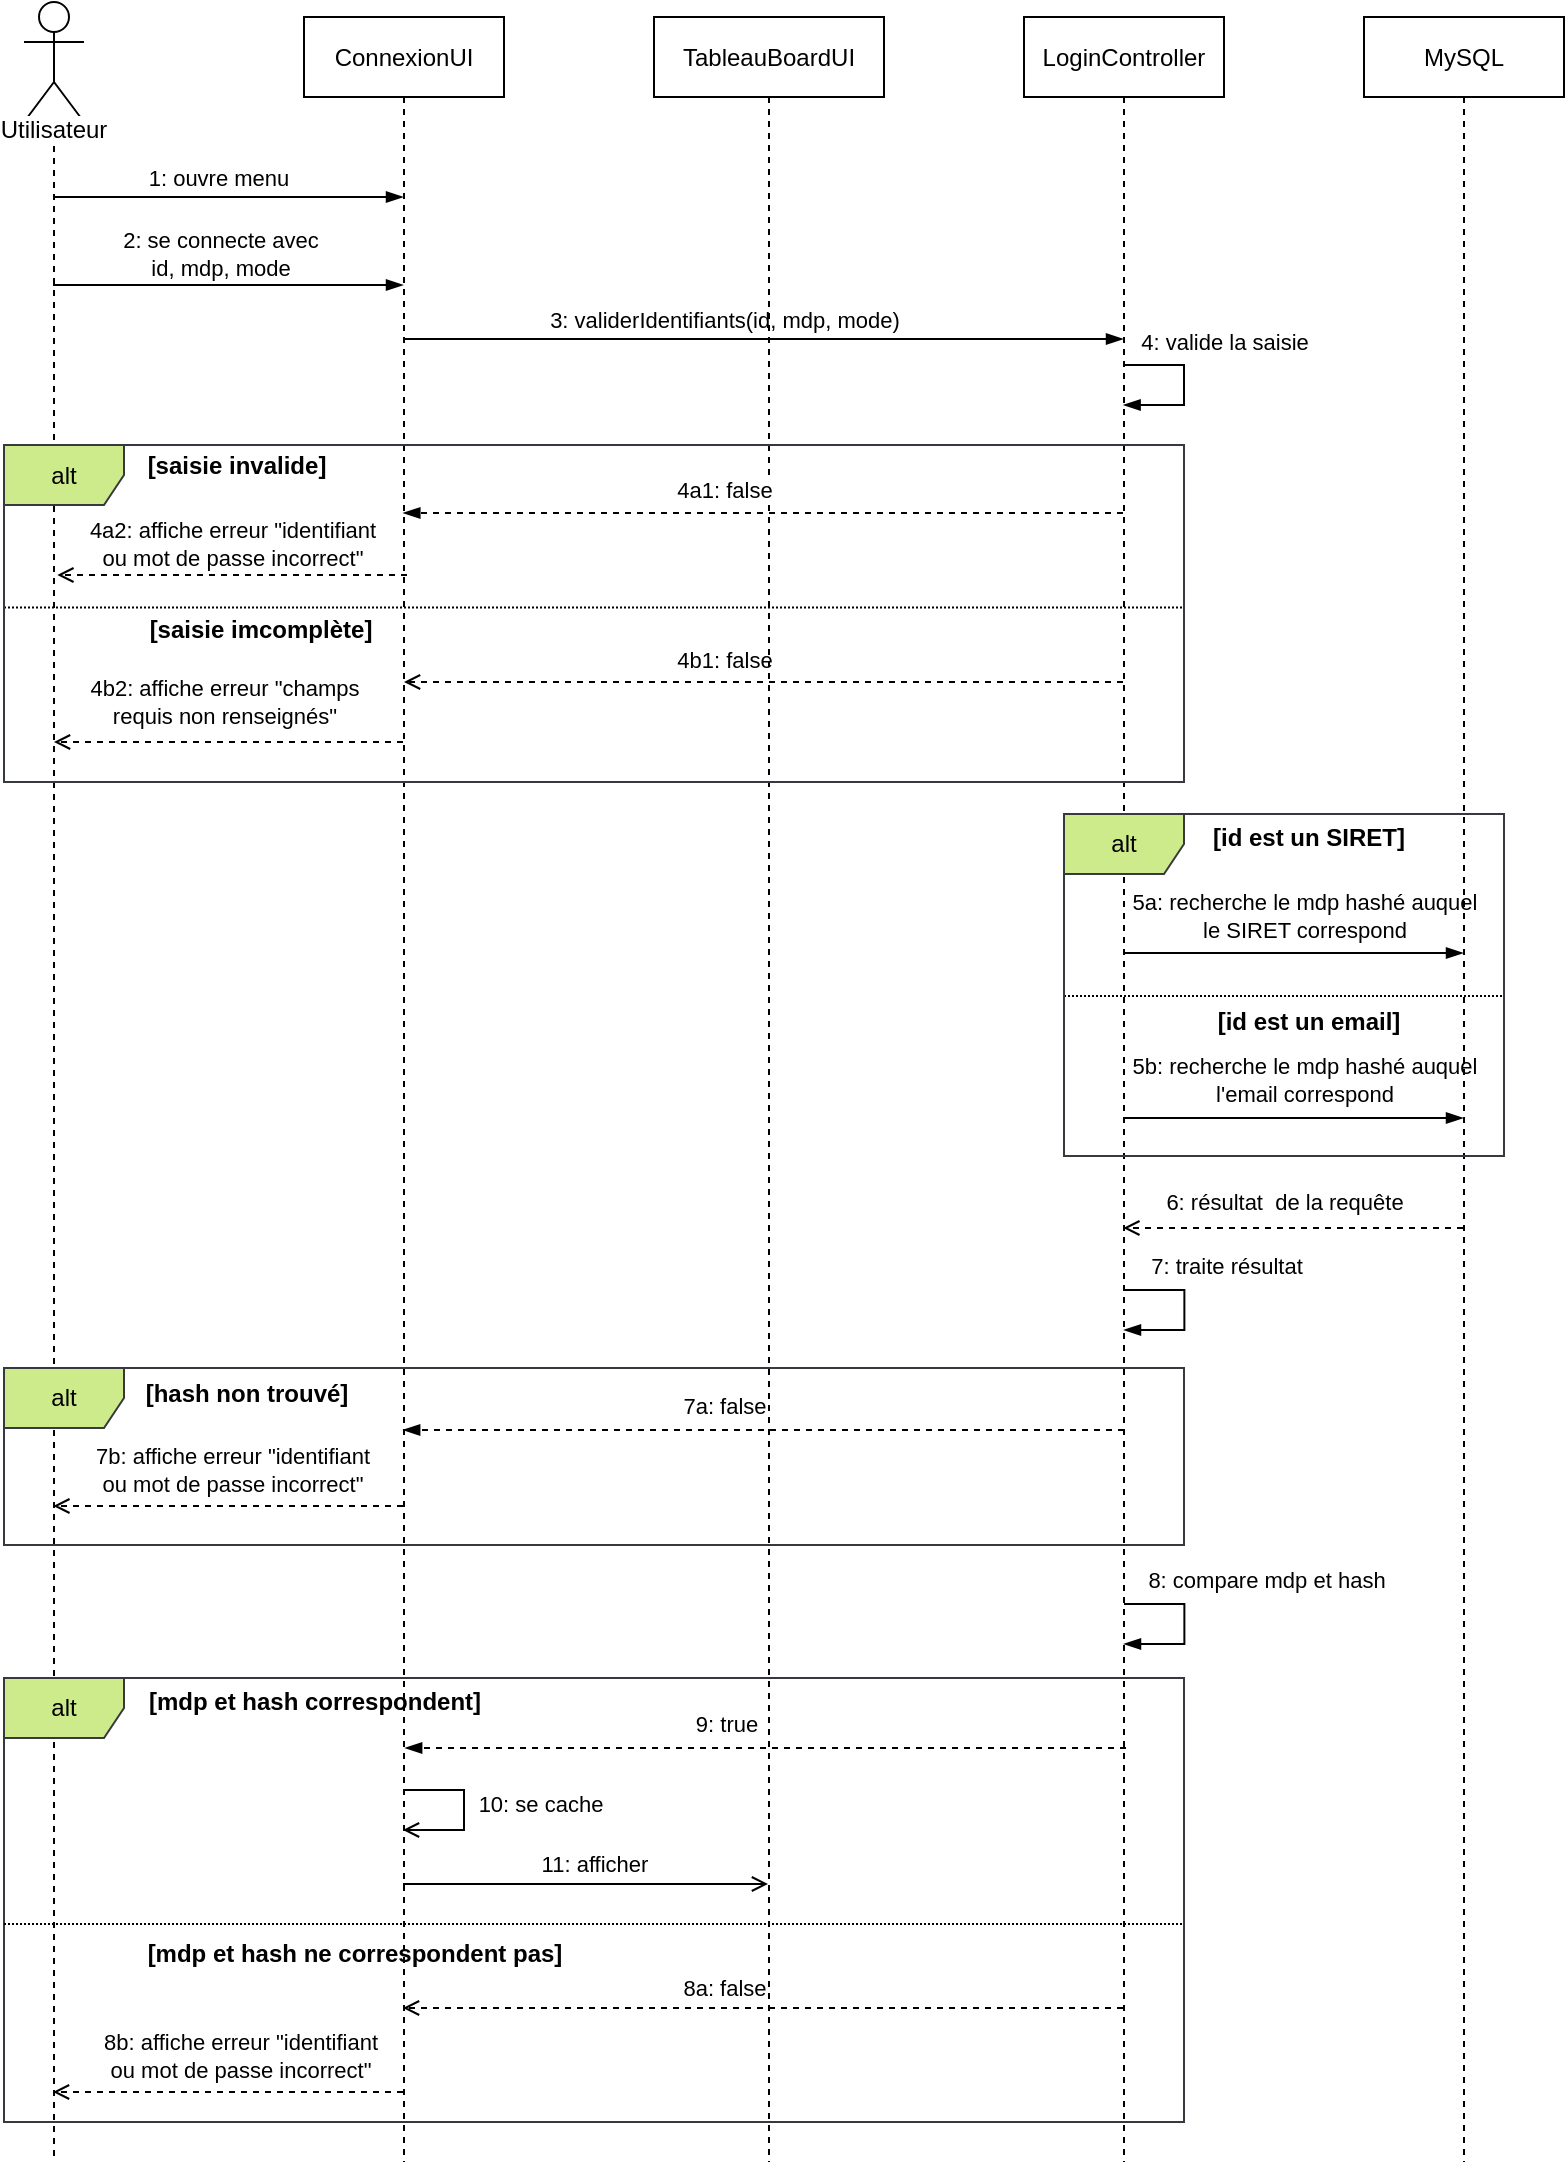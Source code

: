 <mxfile version="20.5.1" type="device"><diagram id="kgpKYQtTHZ0yAKxKKP6v" name="Connexion"><mxGraphModel dx="1191" dy="1129" grid="1" gridSize="10" guides="1" tooltips="1" connect="1" arrows="1" fold="1" page="1" pageScale="1" pageWidth="850" pageHeight="1100" math="0" shadow="0"><root><mxCell id="0"/><mxCell id="1" parent="0"/><mxCell id="7wExz3xJK0B7MYchon4w-28" value="Utilisateur" style="shape=umlLifeline;participant=umlActor;perimeter=lifelinePerimeter;whiteSpace=wrap;html=1;container=1;collapsible=0;recursiveResize=0;verticalAlign=top;spacingTop=50;outlineConnect=0;labelBackgroundColor=default;rounded=0;size=60;" vertex="1" parent="1"><mxGeometry x="40" y="20" width="30" height="1080" as="geometry"/></mxCell><mxCell id="7wExz3xJK0B7MYchon4w-72" value="alt" style="shape=umlFrame;whiteSpace=wrap;html=1;rounded=0;labelBackgroundColor=none;fillColor=#cdeb8b;strokeColor=#36393d;sketch=0;" vertex="1" parent="1"><mxGeometry x="30" y="858" width="590" height="222" as="geometry"/></mxCell><mxCell id="7wExz3xJK0B7MYchon4w-65" value="alt" style="shape=umlFrame;whiteSpace=wrap;html=1;rounded=0;labelBackgroundColor=none;fillColor=#cdeb8b;strokeColor=#36393d;sketch=0;" vertex="1" parent="1"><mxGeometry x="30" y="703" width="590" height="88.5" as="geometry"/></mxCell><mxCell id="7wExz3xJK0B7MYchon4w-86" style="edgeStyle=none;rounded=0;jumpStyle=none;orthogonalLoop=1;jettySize=auto;html=1;strokeColor=default;endArrow=open;endFill=0;dashed=1;" edge="1" parent="1"><mxGeometry relative="1" as="geometry"><mxPoint x="589.5" y="1023" as="sourcePoint"/><mxPoint x="229.5" y="1023" as="targetPoint"/><Array as="points"><mxPoint x="340" y="1023"/></Array></mxGeometry></mxCell><mxCell id="7wExz3xJK0B7MYchon4w-87" value="8a: false" style="edgeLabel;html=1;align=center;verticalAlign=middle;resizable=0;points=[];" vertex="1" connectable="0" parent="7wExz3xJK0B7MYchon4w-86"><mxGeometry x="0.186" relative="1" as="geometry"><mxPoint x="14" y="-10" as="offset"/></mxGeometry></mxCell><mxCell id="7wExz3xJK0B7MYchon4w-94" style="edgeStyle=none;rounded=0;jumpStyle=none;orthogonalLoop=1;jettySize=auto;html=1;dashed=1;strokeColor=default;endArrow=open;endFill=0;" edge="1" parent="1" source="7wExz3xJK0B7MYchon4w-13" target="7wExz3xJK0B7MYchon4w-10"><mxGeometry relative="1" as="geometry"><Array as="points"><mxPoint x="330" y="360"/></Array></mxGeometry></mxCell><mxCell id="7wExz3xJK0B7MYchon4w-96" value="4b1: false" style="edgeLabel;html=1;align=center;verticalAlign=middle;resizable=0;points=[];" vertex="1" connectable="0" parent="7wExz3xJK0B7MYchon4w-94"><mxGeometry x="0.22" relative="1" as="geometry"><mxPoint x="20" y="-11" as="offset"/></mxGeometry></mxCell><mxCell id="7wExz3xJK0B7MYchon4w-13" value="LoginController" style="shape=umlLifeline;perimeter=lifelinePerimeter;whiteSpace=wrap;html=1;container=1;collapsible=0;recursiveResize=0;outlineConnect=0;labelBackgroundColor=default;" vertex="1" parent="1"><mxGeometry x="540" y="27.5" width="100" height="1072.5" as="geometry"/></mxCell><mxCell id="7wExz3xJK0B7MYchon4w-38" style="edgeStyle=none;rounded=0;jumpStyle=none;orthogonalLoop=1;jettySize=auto;html=1;strokeColor=default;endArrow=blockThin;endFill=1;" edge="1" parent="7wExz3xJK0B7MYchon4w-13"><mxGeometry relative="1" as="geometry"><mxPoint x="49.81" y="468" as="sourcePoint"/><mxPoint x="219.5" y="468" as="targetPoint"/><Array as="points"><mxPoint x="130" y="468"/></Array></mxGeometry></mxCell><mxCell id="7wExz3xJK0B7MYchon4w-40" value="&lt;div&gt;5a: recherche le mdp hashé auquel&lt;/div&gt;&lt;div&gt;le SIRET correspond&lt;/div&gt;" style="edgeLabel;html=1;align=center;verticalAlign=middle;resizable=0;points=[];" vertex="1" connectable="0" parent="7wExz3xJK0B7MYchon4w-38"><mxGeometry x="-0.179" relative="1" as="geometry"><mxPoint x="20" y="-19" as="offset"/></mxGeometry></mxCell><mxCell id="7wExz3xJK0B7MYchon4w-55" style="edgeStyle=none;rounded=0;jumpStyle=none;orthogonalLoop=1;jettySize=auto;html=1;strokeColor=default;endArrow=blockThin;endFill=1;" edge="1" parent="7wExz3xJK0B7MYchon4w-13"><mxGeometry relative="1" as="geometry"><mxPoint x="50.0" y="550.5" as="sourcePoint"/><mxPoint x="219.5" y="550.5" as="targetPoint"/><Array as="points"><mxPoint x="130.19" y="550.5"/></Array></mxGeometry></mxCell><mxCell id="7wExz3xJK0B7MYchon4w-56" value="&lt;div&gt;5b: recherche le mdp hashé auquel&lt;/div&gt;&lt;div&gt;l'email correspond&lt;/div&gt;" style="edgeLabel;html=1;align=center;verticalAlign=middle;resizable=0;points=[];" vertex="1" connectable="0" parent="7wExz3xJK0B7MYchon4w-55"><mxGeometry x="-0.179" relative="1" as="geometry"><mxPoint x="20" y="-19" as="offset"/></mxGeometry></mxCell><mxCell id="7wExz3xJK0B7MYchon4w-59" style="edgeStyle=none;rounded=0;jumpStyle=none;orthogonalLoop=1;jettySize=auto;html=1;dashed=1;strokeColor=default;endArrow=open;endFill=0;" edge="1" parent="7wExz3xJK0B7MYchon4w-13"><mxGeometry relative="1" as="geometry"><mxPoint x="219.5" y="605.5" as="sourcePoint"/><mxPoint x="49.667" y="605.5" as="targetPoint"/></mxGeometry></mxCell><mxCell id="7wExz3xJK0B7MYchon4w-60" value="6: résultat&amp;nbsp; de la requête" style="edgeLabel;html=1;align=center;verticalAlign=middle;resizable=0;points=[];" vertex="1" connectable="0" parent="7wExz3xJK0B7MYchon4w-59"><mxGeometry x="0.319" relative="1" as="geometry"><mxPoint x="22" y="-13" as="offset"/></mxGeometry></mxCell><mxCell id="7wExz3xJK0B7MYchon4w-63" style="edgeStyle=none;rounded=0;jumpStyle=none;orthogonalLoop=1;jettySize=auto;html=1;strokeColor=default;endArrow=blockThin;endFill=1;" edge="1" parent="7wExz3xJK0B7MYchon4w-13"><mxGeometry relative="1" as="geometry"><mxPoint x="50.0" y="636.5" as="sourcePoint"/><mxPoint x="50.0" y="656.5" as="targetPoint"/><Array as="points"><mxPoint x="80.19" y="636.5"/><mxPoint x="80.19" y="656.5"/></Array></mxGeometry></mxCell><mxCell id="7wExz3xJK0B7MYchon4w-64" value="7: traite résultat" style="edgeLabel;html=1;align=center;verticalAlign=middle;resizable=0;points=[];" vertex="1" connectable="0" parent="7wExz3xJK0B7MYchon4w-63"><mxGeometry x="0.417" y="1" relative="1" as="geometry"><mxPoint x="27" y="-33" as="offset"/></mxGeometry></mxCell><mxCell id="7wExz3xJK0B7MYchon4w-68" style="edgeStyle=none;rounded=0;jumpStyle=none;orthogonalLoop=1;jettySize=auto;html=1;strokeColor=default;endArrow=blockThin;endFill=1;dashed=1;" edge="1" parent="7wExz3xJK0B7MYchon4w-13"><mxGeometry relative="1" as="geometry"><mxPoint x="50" y="706.5" as="sourcePoint"/><mxPoint x="-310.409" y="706.5" as="targetPoint"/></mxGeometry></mxCell><mxCell id="7wExz3xJK0B7MYchon4w-69" value="7a: false" style="edgeLabel;html=1;align=center;verticalAlign=middle;resizable=0;points=[];" vertex="1" connectable="0" parent="7wExz3xJK0B7MYchon4w-68"><mxGeometry x="0.354" y="-1" relative="1" as="geometry"><mxPoint x="44" y="-11" as="offset"/></mxGeometry></mxCell><mxCell id="7wExz3xJK0B7MYchon4w-70" style="edgeStyle=none;rounded=0;jumpStyle=none;orthogonalLoop=1;jettySize=auto;html=1;strokeColor=default;endArrow=blockThin;endFill=1;" edge="1" parent="7wExz3xJK0B7MYchon4w-13"><mxGeometry relative="1" as="geometry"><mxPoint x="50.0" y="793.5" as="sourcePoint"/><mxPoint x="50.0" y="813.5" as="targetPoint"/><Array as="points"><mxPoint x="80.19" y="793.5"/><mxPoint x="80.19" y="813.5"/></Array></mxGeometry></mxCell><mxCell id="7wExz3xJK0B7MYchon4w-71" value="8: compare mdp et hash" style="edgeLabel;html=1;align=center;verticalAlign=middle;resizable=0;points=[];" vertex="1" connectable="0" parent="7wExz3xJK0B7MYchon4w-70"><mxGeometry x="0.417" y="1" relative="1" as="geometry"><mxPoint x="47" y="-33" as="offset"/></mxGeometry></mxCell><mxCell id="7wExz3xJK0B7MYchon4w-36" style="edgeStyle=none;rounded=0;jumpStyle=none;orthogonalLoop=1;jettySize=auto;html=1;strokeColor=default;endArrow=blockThin;endFill=1;" edge="1" parent="1"><mxGeometry relative="1" as="geometry"><mxPoint x="229.5" y="188.5" as="sourcePoint"/><mxPoint x="589.5" y="188.5" as="targetPoint"/><Array as="points"><mxPoint x="310" y="188.5"/></Array></mxGeometry></mxCell><mxCell id="7wExz3xJK0B7MYchon4w-37" value="3: validerIdentifiants(id, mdp, mode)" style="edgeLabel;html=1;align=center;verticalAlign=middle;resizable=0;points=[];labelBackgroundColor=default;" vertex="1" connectable="0" parent="7wExz3xJK0B7MYchon4w-36"><mxGeometry x="-0.17" y="-3" relative="1" as="geometry"><mxPoint x="11" y="-13" as="offset"/></mxGeometry></mxCell><mxCell id="7wExz3xJK0B7MYchon4w-48" style="edgeStyle=none;rounded=0;jumpStyle=none;orthogonalLoop=1;jettySize=auto;html=1;dashed=1;strokeColor=default;endArrow=open;endFill=0;" edge="1" parent="1"><mxGeometry relative="1" as="geometry"><mxPoint x="231.5" y="306.5" as="sourcePoint"/><mxPoint x="56.667" y="306.5" as="targetPoint"/></mxGeometry></mxCell><mxCell id="7wExz3xJK0B7MYchon4w-49" value="&lt;div&gt;4a2: affiche erreur &quot;identifiant&lt;/div&gt;&lt;div&gt;ou mot de passe incorrect&quot;&lt;br&gt;&lt;/div&gt;" style="edgeLabel;html=1;align=center;verticalAlign=middle;resizable=0;points=[];" vertex="1" connectable="0" parent="7wExz3xJK0B7MYchon4w-48"><mxGeometry x="0.3" y="-1" relative="1" as="geometry"><mxPoint x="26" y="-15" as="offset"/></mxGeometry></mxCell><mxCell id="7wExz3xJK0B7MYchon4w-80" style="edgeStyle=none;rounded=0;jumpStyle=none;orthogonalLoop=1;jettySize=auto;html=1;strokeColor=default;endArrow=open;endFill=0;" edge="1" parent="1"><mxGeometry relative="1" as="geometry"><mxPoint x="229.5" y="961" as="sourcePoint"/><mxPoint x="412" y="961" as="targetPoint"/><Array as="points"><mxPoint x="380" y="961"/></Array></mxGeometry></mxCell><mxCell id="7wExz3xJK0B7MYchon4w-81" value="11: afficher" style="edgeLabel;html=1;align=center;verticalAlign=middle;resizable=0;points=[];" vertex="1" connectable="0" parent="7wExz3xJK0B7MYchon4w-80"><mxGeometry x="0.089" relative="1" as="geometry"><mxPoint x="-4" y="-10" as="offset"/></mxGeometry></mxCell><mxCell id="7wExz3xJK0B7MYchon4w-88" style="edgeStyle=none;rounded=0;jumpStyle=none;orthogonalLoop=1;jettySize=auto;html=1;dashed=1;strokeColor=default;endArrow=open;endFill=0;" edge="1" parent="1"><mxGeometry relative="1" as="geometry"><mxPoint x="229.5" y="1065" as="sourcePoint"/><mxPoint x="54.5" y="1065" as="targetPoint"/><Array as="points"><mxPoint x="190" y="1065"/></Array></mxGeometry></mxCell><mxCell id="7wExz3xJK0B7MYchon4w-89" value="&lt;div&gt;8b: affiche erreur &quot;identifiant&lt;/div&gt;&lt;div&gt;ou mot de passe incorrect&quot;&lt;br&gt;&lt;/div&gt;" style="edgeLabel;html=1;align=center;verticalAlign=middle;resizable=0;points=[];" vertex="1" connectable="0" parent="7wExz3xJK0B7MYchon4w-88"><mxGeometry x="-0.069" y="-1" relative="1" as="geometry"><mxPoint y="-17" as="offset"/></mxGeometry></mxCell><mxCell id="7wExz3xJK0B7MYchon4w-95" style="edgeStyle=none;rounded=0;jumpStyle=none;orthogonalLoop=1;jettySize=auto;html=1;dashed=1;strokeColor=default;endArrow=open;endFill=0;" edge="1" parent="1" source="7wExz3xJK0B7MYchon4w-10" target="7wExz3xJK0B7MYchon4w-28"><mxGeometry relative="1" as="geometry"><Array as="points"><mxPoint x="100" y="390"/></Array></mxGeometry></mxCell><mxCell id="7wExz3xJK0B7MYchon4w-97" value="&lt;div&gt;4b2: affiche erreur &quot;champs&lt;/div&gt;&lt;div&gt;requis non renseignés&quot;&lt;br&gt;&lt;/div&gt;" style="edgeLabel;html=1;align=center;verticalAlign=middle;resizable=0;points=[];" vertex="1" connectable="0" parent="7wExz3xJK0B7MYchon4w-95"><mxGeometry x="0.3" relative="1" as="geometry"><mxPoint x="24" y="-20" as="offset"/></mxGeometry></mxCell><mxCell id="7wExz3xJK0B7MYchon4w-10" value="ConnexionUI" style="shape=umlLifeline;perimeter=lifelinePerimeter;whiteSpace=wrap;html=1;container=1;collapsible=0;recursiveResize=0;outlineConnect=0;labelBackgroundColor=default;sketch=0;" vertex="1" parent="1"><mxGeometry x="180" y="27.5" width="100" height="1072.5" as="geometry"/></mxCell><mxCell id="7wExz3xJK0B7MYchon4w-78" style="edgeStyle=none;rounded=0;jumpStyle=none;orthogonalLoop=1;jettySize=auto;html=1;strokeColor=default;endArrow=open;endFill=0;" edge="1" parent="7wExz3xJK0B7MYchon4w-10"><mxGeometry relative="1" as="geometry"><mxPoint x="49.591" y="886.5" as="sourcePoint"/><mxPoint x="49.5" y="906.5" as="targetPoint"/><Array as="points"><mxPoint x="80" y="886.5"/><mxPoint x="80" y="906.5"/></Array></mxGeometry></mxCell><mxCell id="7wExz3xJK0B7MYchon4w-79" value="10: se cache" style="edgeLabel;html=1;align=center;verticalAlign=middle;resizable=0;points=[];" vertex="1" connectable="0" parent="7wExz3xJK0B7MYchon4w-78"><mxGeometry x="-0.414" y="-1" relative="1" as="geometry"><mxPoint x="45" y="6" as="offset"/></mxGeometry></mxCell><mxCell id="7wExz3xJK0B7MYchon4w-12" value="TableauBoardUI" style="shape=umlLifeline;perimeter=lifelinePerimeter;whiteSpace=wrap;html=1;container=1;collapsible=0;recursiveResize=0;outlineConnect=0;labelBackgroundColor=default;" vertex="1" parent="1"><mxGeometry x="355" y="27.5" width="115" height="1072.5" as="geometry"/></mxCell><mxCell id="7wExz3xJK0B7MYchon4w-46" style="edgeStyle=none;rounded=0;jumpStyle=none;orthogonalLoop=1;jettySize=auto;html=1;strokeColor=default;endArrow=blockThin;endFill=1;dashed=1;" edge="1" parent="1"><mxGeometry relative="1" as="geometry"><mxPoint x="589.5" y="275.5" as="sourcePoint"/><mxPoint x="229.667" y="275.5" as="targetPoint"/></mxGeometry></mxCell><mxCell id="7wExz3xJK0B7MYchon4w-47" value="4a1: false" style="edgeLabel;html=1;align=center;verticalAlign=middle;resizable=0;points=[];" vertex="1" connectable="0" parent="7wExz3xJK0B7MYchon4w-46"><mxGeometry x="0.354" y="-1" relative="1" as="geometry"><mxPoint x="44" y="-11" as="offset"/></mxGeometry></mxCell><mxCell id="7wExz3xJK0B7MYchon4w-24" value="MySQL" style="shape=umlLifeline;perimeter=lifelinePerimeter;whiteSpace=wrap;html=1;container=1;collapsible=0;recursiveResize=0;outlineConnect=0;labelBackgroundColor=default;" vertex="1" parent="1"><mxGeometry x="710" y="27.5" width="100" height="1072.5" as="geometry"/></mxCell><mxCell id="7wExz3xJK0B7MYchon4w-29" style="rounded=0;orthogonalLoop=1;jettySize=auto;html=1;endArrow=blockThin;endFill=1;strokeColor=default;jumpStyle=none;" edge="1" parent="1" source="7wExz3xJK0B7MYchon4w-28" target="7wExz3xJK0B7MYchon4w-10"><mxGeometry relative="1" as="geometry"><mxPoint x="54.987" y="189" as="sourcePoint"/><mxPoint x="179.5" y="189" as="targetPoint"/><Array as="points"><mxPoint x="120" y="117.5"/></Array></mxGeometry></mxCell><mxCell id="7wExz3xJK0B7MYchon4w-30" value="1: ouvre menu" style="edgeLabel;html=1;align=center;verticalAlign=middle;resizable=0;points=[];" vertex="1" connectable="0" parent="7wExz3xJK0B7MYchon4w-29"><mxGeometry x="-0.067" y="2" relative="1" as="geometry"><mxPoint y="-8" as="offset"/></mxGeometry></mxCell><mxCell id="7wExz3xJK0B7MYchon4w-33" style="edgeStyle=none;rounded=0;jumpStyle=none;orthogonalLoop=1;jettySize=auto;html=1;strokeColor=default;endArrow=blockThin;endFill=1;" edge="1" parent="1"><mxGeometry relative="1" as="geometry"><mxPoint x="54.5" y="161.5" as="sourcePoint"/><mxPoint x="229.5" y="161.5" as="targetPoint"/><Array as="points"><mxPoint x="130" y="161.5"/></Array></mxGeometry></mxCell><mxCell id="7wExz3xJK0B7MYchon4w-34" value="&lt;div&gt;2: se connecte avec&lt;/div&gt;&lt;div&gt;id, mdp, mode&lt;/div&gt;" style="edgeLabel;html=1;align=center;verticalAlign=middle;resizable=0;points=[];" vertex="1" connectable="0" parent="7wExz3xJK0B7MYchon4w-33"><mxGeometry x="-0.198" y="2" relative="1" as="geometry"><mxPoint x="13" y="-14" as="offset"/></mxGeometry></mxCell><mxCell id="7wExz3xJK0B7MYchon4w-41" style="edgeStyle=none;rounded=0;jumpStyle=none;orthogonalLoop=1;jettySize=auto;html=1;strokeColor=default;endArrow=blockThin;endFill=1;" edge="1" parent="1"><mxGeometry relative="1" as="geometry"><mxPoint x="589.81" y="201.5" as="sourcePoint"/><mxPoint x="589.81" y="221.5" as="targetPoint"/><Array as="points"><mxPoint x="620" y="201.5"/><mxPoint x="620" y="221.5"/></Array></mxGeometry></mxCell><mxCell id="7wExz3xJK0B7MYchon4w-42" value="4: valide la saisie" style="edgeLabel;html=1;align=center;verticalAlign=middle;resizable=0;points=[];" vertex="1" connectable="0" parent="7wExz3xJK0B7MYchon4w-41"><mxGeometry x="0.417" y="1" relative="1" as="geometry"><mxPoint x="27" y="-33" as="offset"/></mxGeometry></mxCell><mxCell id="7wExz3xJK0B7MYchon4w-45" value="&lt;b&gt;[saisie invalide]&lt;/b&gt;" style="text;html=1;align=center;verticalAlign=middle;resizable=0;points=[];autosize=1;strokeColor=none;fillColor=none;" vertex="1" parent="1"><mxGeometry x="91" y="236.5" width="110" height="30" as="geometry"/></mxCell><mxCell id="7wExz3xJK0B7MYchon4w-52" value="&lt;b&gt;[id est un SIRET]&lt;/b&gt;" style="text;html=1;align=center;verticalAlign=middle;resizable=0;points=[];autosize=1;strokeColor=none;fillColor=none;" vertex="1" parent="1"><mxGeometry x="622" y="423" width="120" height="30" as="geometry"/></mxCell><mxCell id="7wExz3xJK0B7MYchon4w-53" value="" style="line;strokeWidth=1;fillColor=none;align=left;verticalAlign=middle;spacingTop=-1;spacingLeft=3;spacingRight=3;rotatable=0;labelPosition=right;points=[];portConstraint=eastwest;strokeColor=inherit;rounded=0;labelBackgroundColor=none;sketch=0;html=1;dashed=1;dashPattern=1 1;" vertex="1" parent="1"><mxGeometry x="560" y="513" width="220" height="8" as="geometry"/></mxCell><mxCell id="7wExz3xJK0B7MYchon4w-54" value="&lt;b&gt;[id est un email]&lt;/b&gt;" style="text;html=1;align=center;verticalAlign=middle;resizable=0;points=[];autosize=1;strokeColor=none;fillColor=none;" vertex="1" parent="1"><mxGeometry x="627" y="515" width="110" height="30" as="geometry"/></mxCell><mxCell id="7wExz3xJK0B7MYchon4w-62" value="&lt;b&gt;[hash non trouvé]&lt;/b&gt;" style="text;html=1;align=center;verticalAlign=middle;resizable=0;points=[];autosize=1;strokeColor=none;fillColor=none;" vertex="1" parent="1"><mxGeometry x="91" y="701" width="120" height="30" as="geometry"/></mxCell><mxCell id="7wExz3xJK0B7MYchon4w-66" style="edgeStyle=none;rounded=0;jumpStyle=none;orthogonalLoop=1;jettySize=auto;html=1;dashed=1;strokeColor=default;endArrow=open;endFill=0;" edge="1" parent="1"><mxGeometry relative="1" as="geometry"><mxPoint x="229.5" y="772" as="sourcePoint"/><mxPoint x="54.667" y="772" as="targetPoint"/></mxGeometry></mxCell><mxCell id="7wExz3xJK0B7MYchon4w-67" value="&lt;div&gt;7b: affiche erreur &quot;identifiant&lt;/div&gt;&lt;div&gt;ou mot de passe incorrect&quot;&lt;br&gt;&lt;/div&gt;" style="edgeLabel;html=1;align=center;verticalAlign=middle;resizable=0;points=[];" vertex="1" connectable="0" parent="7wExz3xJK0B7MYchon4w-66"><mxGeometry x="0.3" y="-1" relative="1" as="geometry"><mxPoint x="28" y="-17" as="offset"/></mxGeometry></mxCell><mxCell id="7wExz3xJK0B7MYchon4w-73" style="edgeStyle=none;rounded=0;jumpStyle=none;orthogonalLoop=1;jettySize=auto;html=1;strokeColor=default;endArrow=blockThin;endFill=1;dashed=1;" edge="1" parent="1"><mxGeometry relative="1" as="geometry"><mxPoint x="591" y="893" as="sourcePoint"/><mxPoint x="230.591" y="893" as="targetPoint"/></mxGeometry></mxCell><mxCell id="7wExz3xJK0B7MYchon4w-74" value="9: true" style="edgeLabel;html=1;align=center;verticalAlign=middle;resizable=0;points=[];" vertex="1" connectable="0" parent="7wExz3xJK0B7MYchon4w-73"><mxGeometry x="0.354" y="-1" relative="1" as="geometry"><mxPoint x="44" y="-11" as="offset"/></mxGeometry></mxCell><mxCell id="7wExz3xJK0B7MYchon4w-77" value="&lt;b&gt;[mdp et hash correspondent]&lt;/b&gt;" style="text;html=1;align=center;verticalAlign=middle;resizable=0;points=[];autosize=1;strokeColor=none;fillColor=none;" vertex="1" parent="1"><mxGeometry x="90" y="855" width="190" height="30" as="geometry"/></mxCell><mxCell id="7wExz3xJK0B7MYchon4w-82" value="" style="line;strokeWidth=1;fillColor=none;align=left;verticalAlign=middle;spacingTop=-1;spacingLeft=3;spacingRight=3;rotatable=0;labelPosition=right;points=[];portConstraint=eastwest;strokeColor=inherit;rounded=0;labelBackgroundColor=none;sketch=0;html=1;dashed=1;dashPattern=1 1;" vertex="1" parent="1"><mxGeometry x="30" y="977" width="590" height="8" as="geometry"/></mxCell><mxCell id="7wExz3xJK0B7MYchon4w-83" value="&lt;b&gt;[mdp et hash ne correspondent pas]&lt;/b&gt;" style="text;html=1;align=center;verticalAlign=middle;resizable=0;points=[];autosize=1;strokeColor=none;fillColor=none;" vertex="1" parent="1"><mxGeometry x="90" y="981" width="230" height="30" as="geometry"/></mxCell><mxCell id="7wExz3xJK0B7MYchon4w-90" value="" style="line;strokeWidth=1;fillColor=none;align=left;verticalAlign=middle;spacingTop=-1;spacingLeft=3;spacingRight=3;rotatable=0;labelPosition=right;points=[];portConstraint=eastwest;strokeColor=inherit;rounded=0;labelBackgroundColor=none;sketch=0;html=1;dashed=1;dashPattern=1 1;" vertex="1" parent="1"><mxGeometry x="30" y="318.75" width="590" height="8" as="geometry"/></mxCell><mxCell id="7wExz3xJK0B7MYchon4w-91" value="&lt;b&gt;[saisie imcomplète]&lt;/b&gt;" style="text;html=1;align=center;verticalAlign=middle;resizable=0;points=[];autosize=1;strokeColor=none;fillColor=none;" vertex="1" parent="1"><mxGeometry x="88" y="318.75" width="140" height="30" as="geometry"/></mxCell><mxCell id="7wExz3xJK0B7MYchon4w-50" value="alt" style="shape=umlFrame;whiteSpace=wrap;html=1;rounded=0;labelBackgroundColor=none;fillColor=#cdeb8b;strokeColor=#36393d;sketch=0;" vertex="1" parent="1"><mxGeometry x="560" y="426" width="220" height="171" as="geometry"/></mxCell><mxCell id="7wExz3xJK0B7MYchon4w-43" value="alt" style="shape=umlFrame;whiteSpace=wrap;html=1;rounded=0;labelBackgroundColor=none;fillColor=#cdeb8b;strokeColor=#36393d;sketch=0;" vertex="1" parent="1"><mxGeometry x="30" y="241.5" width="590" height="168.5" as="geometry"/></mxCell></root></mxGraphModel></diagram></mxfile>